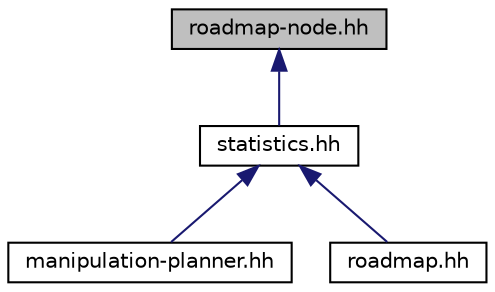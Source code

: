 digraph "roadmap-node.hh"
{
  edge [fontname="Helvetica",fontsize="10",labelfontname="Helvetica",labelfontsize="10"];
  node [fontname="Helvetica",fontsize="10",shape=record];
  Node1 [label="roadmap-node.hh",height=0.2,width=0.4,color="black", fillcolor="grey75", style="filled" fontcolor="black"];
  Node1 -> Node2 [dir="back",color="midnightblue",fontsize="10",style="solid",fontname="Helvetica"];
  Node2 [label="statistics.hh",height=0.2,width=0.4,color="black", fillcolor="white", style="filled",URL="$a00057.html"];
  Node2 -> Node3 [dir="back",color="midnightblue",fontsize="10",style="solid",fontname="Helvetica"];
  Node3 [label="manipulation-planner.hh",height=0.2,width=0.4,color="black", fillcolor="white", style="filled",URL="$a00052.html"];
  Node2 -> Node4 [dir="back",color="midnightblue",fontsize="10",style="solid",fontname="Helvetica"];
  Node4 [label="roadmap.hh",height=0.2,width=0.4,color="black", fillcolor="white", style="filled",URL="$a00056.html"];
}

